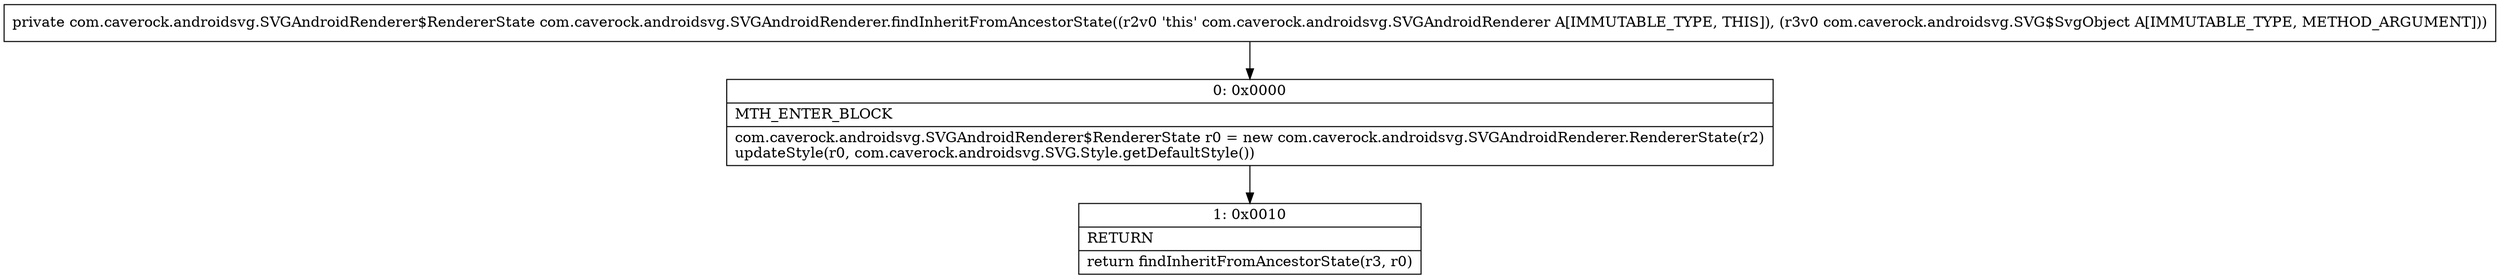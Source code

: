 digraph "CFG forcom.caverock.androidsvg.SVGAndroidRenderer.findInheritFromAncestorState(Lcom\/caverock\/androidsvg\/SVG$SvgObject;)Lcom\/caverock\/androidsvg\/SVGAndroidRenderer$RendererState;" {
Node_0 [shape=record,label="{0\:\ 0x0000|MTH_ENTER_BLOCK\l|com.caverock.androidsvg.SVGAndroidRenderer$RendererState r0 = new com.caverock.androidsvg.SVGAndroidRenderer.RendererState(r2)\lupdateStyle(r0, com.caverock.androidsvg.SVG.Style.getDefaultStyle())\l}"];
Node_1 [shape=record,label="{1\:\ 0x0010|RETURN\l|return findInheritFromAncestorState(r3, r0)\l}"];
MethodNode[shape=record,label="{private com.caverock.androidsvg.SVGAndroidRenderer$RendererState com.caverock.androidsvg.SVGAndroidRenderer.findInheritFromAncestorState((r2v0 'this' com.caverock.androidsvg.SVGAndroidRenderer A[IMMUTABLE_TYPE, THIS]), (r3v0 com.caverock.androidsvg.SVG$SvgObject A[IMMUTABLE_TYPE, METHOD_ARGUMENT])) }"];
MethodNode -> Node_0;
Node_0 -> Node_1;
}

